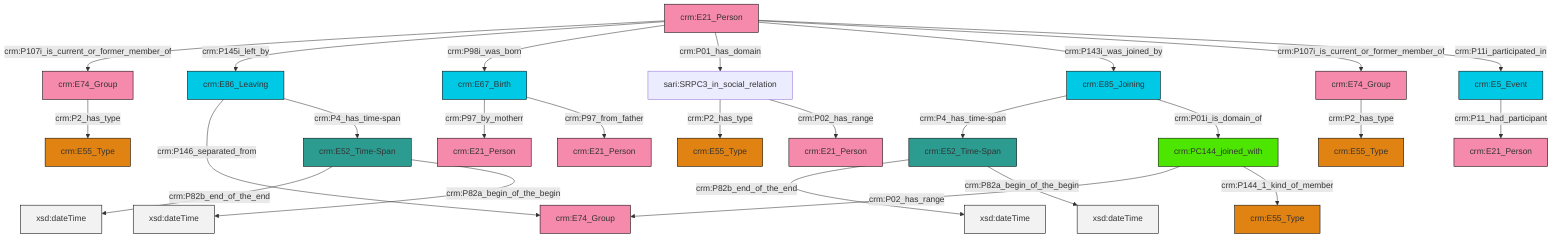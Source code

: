 graph TD
classDef Literal fill:#f2f2f2,stroke:#000000;
classDef CRM_Entity fill:#FFFFFF,stroke:#000000;
classDef Temporal_Entity fill:#00C9E6, stroke:#000000;
classDef Type fill:#E18312, stroke:#000000;
classDef Time-Span fill:#2C9C91, stroke:#000000;
classDef Appellation fill:#FFEB7F, stroke:#000000;
classDef Place fill:#008836, stroke:#000000;
classDef Persistent_Item fill:#B266B2, stroke:#000000;
classDef Conceptual_Object fill:#FFD700, stroke:#000000;
classDef Physical_Thing fill:#D2B48C, stroke:#000000;
classDef Actor fill:#f58aad, stroke:#000000;
classDef PC_Classes fill:#4ce600, stroke:#000000;
classDef Multi fill:#cccccc,stroke:#000000;

2["crm:E21_Person"]:::Actor -->|crm:P107i_is_current_or_former_member_of| 3["crm:E74_Group"]:::Actor
4["crm:E5_Event"]:::Temporal_Entity -->|crm:P11_had_participant| 5["crm:E21_Person"]:::Actor
2["crm:E21_Person"]:::Actor -->|crm:P145i_left_by| 6["crm:E86_Leaving"]:::Temporal_Entity
9["crm:E52_Time-Span"]:::Time-Span -->|crm:P82b_end_of_the_end| 10[xsd:dateTime]:::Literal
11["crm:E85_Joining"]:::Temporal_Entity -->|crm:P4_has_time-span| 9["crm:E52_Time-Span"]:::Time-Span
6["crm:E86_Leaving"]:::Temporal_Entity -->|crm:P146_separated_from| 12["crm:E74_Group"]:::Actor
7["sari:SRPC3_in_social_relation"]:::Default -->|crm:P2_has_type| 13["crm:E55_Type"]:::Type
18["crm:E67_Birth"]:::Temporal_Entity -->|crm:P97_by_motherr| 19["crm:E21_Person"]:::Actor
20["crm:PC144_joined_with"]:::PC_Classes -->|crm:P02_has_range| 12["crm:E74_Group"]:::Actor
7["sari:SRPC3_in_social_relation"]:::Default -->|crm:P02_has_range| 22["crm:E21_Person"]:::Actor
0["crm:E52_Time-Span"]:::Time-Span -->|crm:P82b_end_of_the_end| 24[xsd:dateTime]:::Literal
6["crm:E86_Leaving"]:::Temporal_Entity -->|crm:P4_has_time-span| 0["crm:E52_Time-Span"]:::Time-Span
0["crm:E52_Time-Span"]:::Time-Span -->|crm:P82a_begin_of_the_begin| 30[xsd:dateTime]:::Literal
16["crm:E74_Group"]:::Actor -->|crm:P2_has_type| 14["crm:E55_Type"]:::Type
9["crm:E52_Time-Span"]:::Time-Span -->|crm:P82a_begin_of_the_begin| 31[xsd:dateTime]:::Literal
18["crm:E67_Birth"]:::Temporal_Entity -->|crm:P97_from_father| 32["crm:E21_Person"]:::Actor
2["crm:E21_Person"]:::Actor -->|crm:P98i_was_born| 18["crm:E67_Birth"]:::Temporal_Entity
2["crm:E21_Person"]:::Actor -->|crm:P01_has_domain| 7["sari:SRPC3_in_social_relation"]:::Default
20["crm:PC144_joined_with"]:::PC_Classes -->|crm:P144_1_kind_of_member| 28["crm:E55_Type"]:::Type
11["crm:E85_Joining"]:::Temporal_Entity -->|crm:P01i_is_domain_of| 20["crm:PC144_joined_with"]:::PC_Classes
3["crm:E74_Group"]:::Actor -->|crm:P2_has_type| 37["crm:E55_Type"]:::Type
2["crm:E21_Person"]:::Actor -->|crm:P143i_was_joined_by| 11["crm:E85_Joining"]:::Temporal_Entity
2["crm:E21_Person"]:::Actor -->|crm:P107i_is_current_or_former_member_of| 16["crm:E74_Group"]:::Actor
2["crm:E21_Person"]:::Actor -->|crm:P11i_participated_in| 4["crm:E5_Event"]:::Temporal_Entity